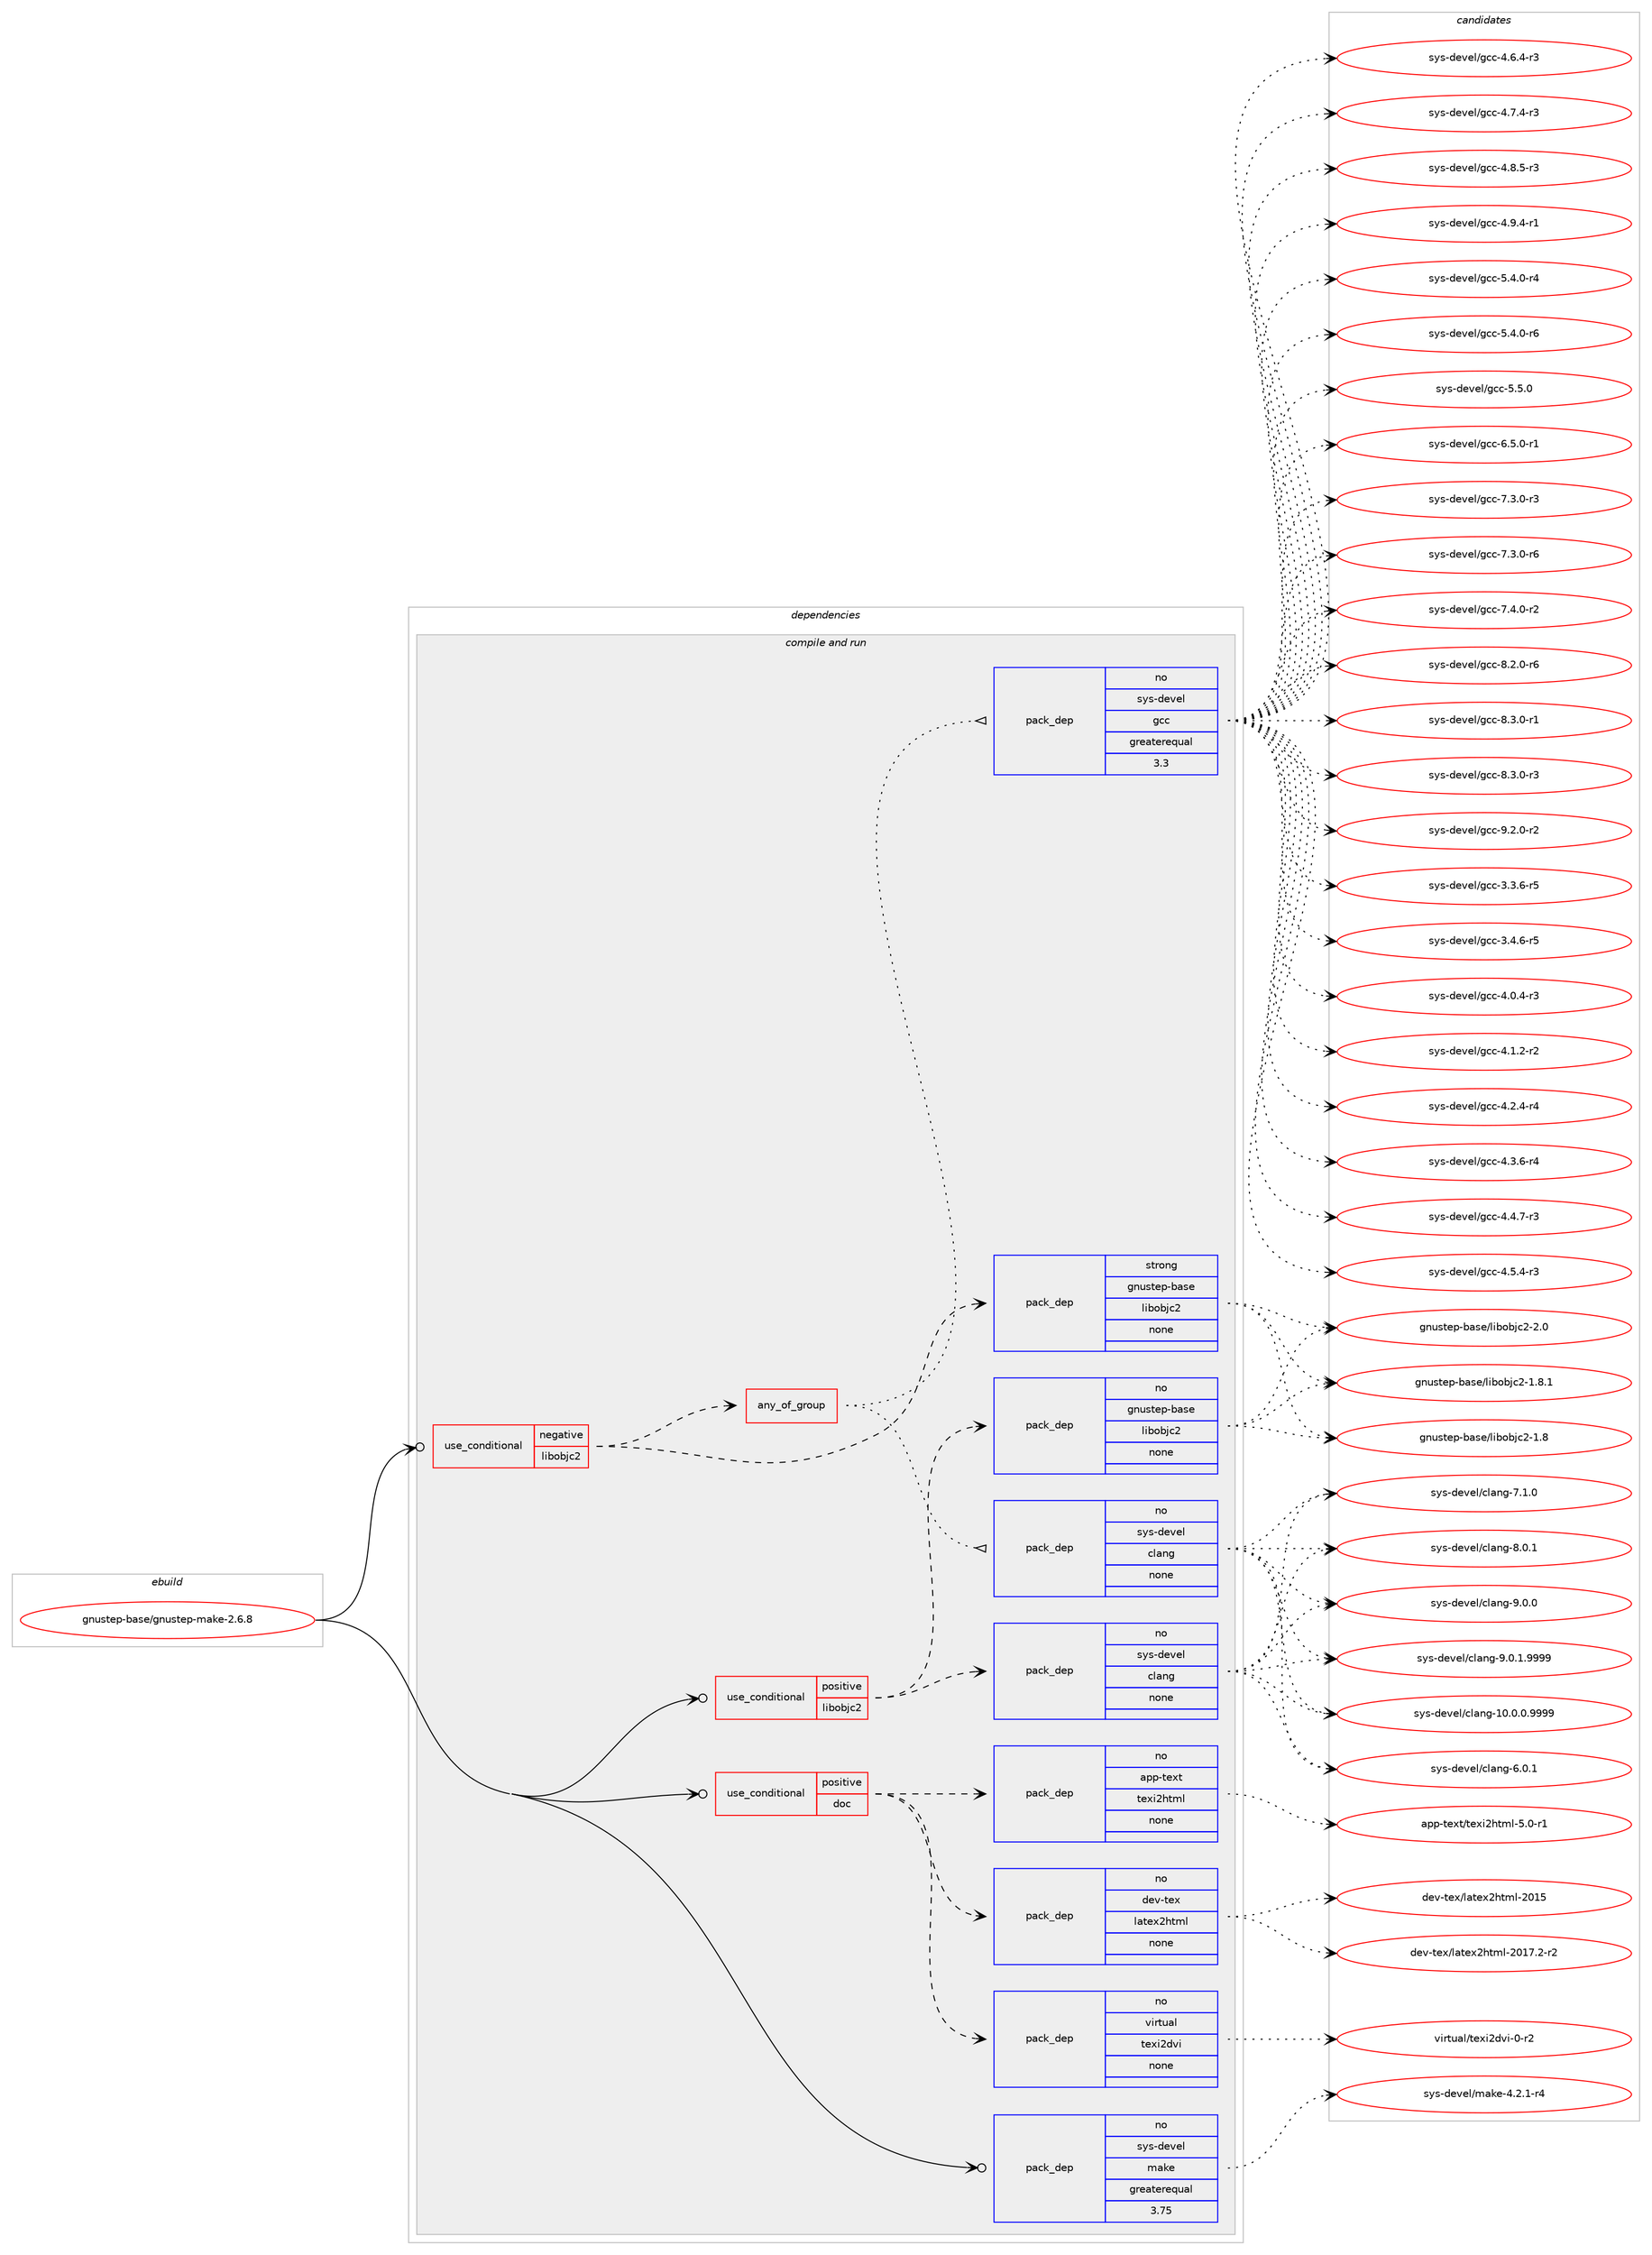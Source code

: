digraph prolog {

# *************
# Graph options
# *************

newrank=true;
concentrate=true;
compound=true;
graph [rankdir=LR,fontname=Helvetica,fontsize=10,ranksep=1.5];#, ranksep=2.5, nodesep=0.2];
edge  [arrowhead=vee];
node  [fontname=Helvetica,fontsize=10];

# **********
# The ebuild
# **********

subgraph cluster_leftcol {
color=gray;
rank=same;
label=<<i>ebuild</i>>;
id [label="gnustep-base/gnustep-make-2.6.8", color=red, width=4, href="../gnustep-base/gnustep-make-2.6.8.svg"];
}

# ****************
# The dependencies
# ****************

subgraph cluster_midcol {
color=gray;
label=<<i>dependencies</i>>;
subgraph cluster_compile {
fillcolor="#eeeeee";
style=filled;
label=<<i>compile</i>>;
}
subgraph cluster_compileandrun {
fillcolor="#eeeeee";
style=filled;
label=<<i>compile and run</i>>;
subgraph cond186249 {
dependency750609 [label=<<TABLE BORDER="0" CELLBORDER="1" CELLSPACING="0" CELLPADDING="4"><TR><TD ROWSPAN="3" CELLPADDING="10">use_conditional</TD></TR><TR><TD>negative</TD></TR><TR><TD>libobjc2</TD></TR></TABLE>>, shape=none, color=red];
subgraph pack551714 {
dependency750610 [label=<<TABLE BORDER="0" CELLBORDER="1" CELLSPACING="0" CELLPADDING="4" WIDTH="220"><TR><TD ROWSPAN="6" CELLPADDING="30">pack_dep</TD></TR><TR><TD WIDTH="110">strong</TD></TR><TR><TD>gnustep-base</TD></TR><TR><TD>libobjc2</TD></TR><TR><TD>none</TD></TR><TR><TD></TD></TR></TABLE>>, shape=none, color=blue];
}
dependency750609:e -> dependency750610:w [weight=20,style="dashed",arrowhead="vee"];
subgraph any12240 {
dependency750611 [label=<<TABLE BORDER="0" CELLBORDER="1" CELLSPACING="0" CELLPADDING="4"><TR><TD CELLPADDING="10">any_of_group</TD></TR></TABLE>>, shape=none, color=red];subgraph pack551715 {
dependency750612 [label=<<TABLE BORDER="0" CELLBORDER="1" CELLSPACING="0" CELLPADDING="4" WIDTH="220"><TR><TD ROWSPAN="6" CELLPADDING="30">pack_dep</TD></TR><TR><TD WIDTH="110">no</TD></TR><TR><TD>sys-devel</TD></TR><TR><TD>gcc</TD></TR><TR><TD>greaterequal</TD></TR><TR><TD>3.3</TD></TR></TABLE>>, shape=none, color=blue];
}
dependency750611:e -> dependency750612:w [weight=20,style="dotted",arrowhead="oinv"];
subgraph pack551716 {
dependency750613 [label=<<TABLE BORDER="0" CELLBORDER="1" CELLSPACING="0" CELLPADDING="4" WIDTH="220"><TR><TD ROWSPAN="6" CELLPADDING="30">pack_dep</TD></TR><TR><TD WIDTH="110">no</TD></TR><TR><TD>sys-devel</TD></TR><TR><TD>clang</TD></TR><TR><TD>none</TD></TR><TR><TD></TD></TR></TABLE>>, shape=none, color=blue];
}
dependency750611:e -> dependency750613:w [weight=20,style="dotted",arrowhead="oinv"];
}
dependency750609:e -> dependency750611:w [weight=20,style="dashed",arrowhead="vee"];
}
id:e -> dependency750609:w [weight=20,style="solid",arrowhead="odotvee"];
subgraph cond186250 {
dependency750614 [label=<<TABLE BORDER="0" CELLBORDER="1" CELLSPACING="0" CELLPADDING="4"><TR><TD ROWSPAN="3" CELLPADDING="10">use_conditional</TD></TR><TR><TD>positive</TD></TR><TR><TD>doc</TD></TR></TABLE>>, shape=none, color=red];
subgraph pack551717 {
dependency750615 [label=<<TABLE BORDER="0" CELLBORDER="1" CELLSPACING="0" CELLPADDING="4" WIDTH="220"><TR><TD ROWSPAN="6" CELLPADDING="30">pack_dep</TD></TR><TR><TD WIDTH="110">no</TD></TR><TR><TD>virtual</TD></TR><TR><TD>texi2dvi</TD></TR><TR><TD>none</TD></TR><TR><TD></TD></TR></TABLE>>, shape=none, color=blue];
}
dependency750614:e -> dependency750615:w [weight=20,style="dashed",arrowhead="vee"];
subgraph pack551718 {
dependency750616 [label=<<TABLE BORDER="0" CELLBORDER="1" CELLSPACING="0" CELLPADDING="4" WIDTH="220"><TR><TD ROWSPAN="6" CELLPADDING="30">pack_dep</TD></TR><TR><TD WIDTH="110">no</TD></TR><TR><TD>dev-tex</TD></TR><TR><TD>latex2html</TD></TR><TR><TD>none</TD></TR><TR><TD></TD></TR></TABLE>>, shape=none, color=blue];
}
dependency750614:e -> dependency750616:w [weight=20,style="dashed",arrowhead="vee"];
subgraph pack551719 {
dependency750617 [label=<<TABLE BORDER="0" CELLBORDER="1" CELLSPACING="0" CELLPADDING="4" WIDTH="220"><TR><TD ROWSPAN="6" CELLPADDING="30">pack_dep</TD></TR><TR><TD WIDTH="110">no</TD></TR><TR><TD>app-text</TD></TR><TR><TD>texi2html</TD></TR><TR><TD>none</TD></TR><TR><TD></TD></TR></TABLE>>, shape=none, color=blue];
}
dependency750614:e -> dependency750617:w [weight=20,style="dashed",arrowhead="vee"];
}
id:e -> dependency750614:w [weight=20,style="solid",arrowhead="odotvee"];
subgraph cond186251 {
dependency750618 [label=<<TABLE BORDER="0" CELLBORDER="1" CELLSPACING="0" CELLPADDING="4"><TR><TD ROWSPAN="3" CELLPADDING="10">use_conditional</TD></TR><TR><TD>positive</TD></TR><TR><TD>libobjc2</TD></TR></TABLE>>, shape=none, color=red];
subgraph pack551720 {
dependency750619 [label=<<TABLE BORDER="0" CELLBORDER="1" CELLSPACING="0" CELLPADDING="4" WIDTH="220"><TR><TD ROWSPAN="6" CELLPADDING="30">pack_dep</TD></TR><TR><TD WIDTH="110">no</TD></TR><TR><TD>gnustep-base</TD></TR><TR><TD>libobjc2</TD></TR><TR><TD>none</TD></TR><TR><TD></TD></TR></TABLE>>, shape=none, color=blue];
}
dependency750618:e -> dependency750619:w [weight=20,style="dashed",arrowhead="vee"];
subgraph pack551721 {
dependency750620 [label=<<TABLE BORDER="0" CELLBORDER="1" CELLSPACING="0" CELLPADDING="4" WIDTH="220"><TR><TD ROWSPAN="6" CELLPADDING="30">pack_dep</TD></TR><TR><TD WIDTH="110">no</TD></TR><TR><TD>sys-devel</TD></TR><TR><TD>clang</TD></TR><TR><TD>none</TD></TR><TR><TD></TD></TR></TABLE>>, shape=none, color=blue];
}
dependency750618:e -> dependency750620:w [weight=20,style="dashed",arrowhead="vee"];
}
id:e -> dependency750618:w [weight=20,style="solid",arrowhead="odotvee"];
subgraph pack551722 {
dependency750621 [label=<<TABLE BORDER="0" CELLBORDER="1" CELLSPACING="0" CELLPADDING="4" WIDTH="220"><TR><TD ROWSPAN="6" CELLPADDING="30">pack_dep</TD></TR><TR><TD WIDTH="110">no</TD></TR><TR><TD>sys-devel</TD></TR><TR><TD>make</TD></TR><TR><TD>greaterequal</TD></TR><TR><TD>3.75</TD></TR></TABLE>>, shape=none, color=blue];
}
id:e -> dependency750621:w [weight=20,style="solid",arrowhead="odotvee"];
}
subgraph cluster_run {
fillcolor="#eeeeee";
style=filled;
label=<<i>run</i>>;
}
}

# **************
# The candidates
# **************

subgraph cluster_choices {
rank=same;
color=gray;
label=<<i>candidates</i>>;

subgraph choice551714 {
color=black;
nodesep=1;
choice103110117115116101112459897115101471081059811198106995045494656 [label="gnustep-base/libobjc2-1.8", color=red, width=4,href="../gnustep-base/libobjc2-1.8.svg"];
choice1031101171151161011124598971151014710810598111981069950454946564649 [label="gnustep-base/libobjc2-1.8.1", color=red, width=4,href="../gnustep-base/libobjc2-1.8.1.svg"];
choice103110117115116101112459897115101471081059811198106995045504648 [label="gnustep-base/libobjc2-2.0", color=red, width=4,href="../gnustep-base/libobjc2-2.0.svg"];
dependency750610:e -> choice103110117115116101112459897115101471081059811198106995045494656:w [style=dotted,weight="100"];
dependency750610:e -> choice1031101171151161011124598971151014710810598111981069950454946564649:w [style=dotted,weight="100"];
dependency750610:e -> choice103110117115116101112459897115101471081059811198106995045504648:w [style=dotted,weight="100"];
}
subgraph choice551715 {
color=black;
nodesep=1;
choice115121115451001011181011084710399994551465146544511453 [label="sys-devel/gcc-3.3.6-r5", color=red, width=4,href="../sys-devel/gcc-3.3.6-r5.svg"];
choice115121115451001011181011084710399994551465246544511453 [label="sys-devel/gcc-3.4.6-r5", color=red, width=4,href="../sys-devel/gcc-3.4.6-r5.svg"];
choice115121115451001011181011084710399994552464846524511451 [label="sys-devel/gcc-4.0.4-r3", color=red, width=4,href="../sys-devel/gcc-4.0.4-r3.svg"];
choice115121115451001011181011084710399994552464946504511450 [label="sys-devel/gcc-4.1.2-r2", color=red, width=4,href="../sys-devel/gcc-4.1.2-r2.svg"];
choice115121115451001011181011084710399994552465046524511452 [label="sys-devel/gcc-4.2.4-r4", color=red, width=4,href="../sys-devel/gcc-4.2.4-r4.svg"];
choice115121115451001011181011084710399994552465146544511452 [label="sys-devel/gcc-4.3.6-r4", color=red, width=4,href="../sys-devel/gcc-4.3.6-r4.svg"];
choice115121115451001011181011084710399994552465246554511451 [label="sys-devel/gcc-4.4.7-r3", color=red, width=4,href="../sys-devel/gcc-4.4.7-r3.svg"];
choice115121115451001011181011084710399994552465346524511451 [label="sys-devel/gcc-4.5.4-r3", color=red, width=4,href="../sys-devel/gcc-4.5.4-r3.svg"];
choice115121115451001011181011084710399994552465446524511451 [label="sys-devel/gcc-4.6.4-r3", color=red, width=4,href="../sys-devel/gcc-4.6.4-r3.svg"];
choice115121115451001011181011084710399994552465546524511451 [label="sys-devel/gcc-4.7.4-r3", color=red, width=4,href="../sys-devel/gcc-4.7.4-r3.svg"];
choice115121115451001011181011084710399994552465646534511451 [label="sys-devel/gcc-4.8.5-r3", color=red, width=4,href="../sys-devel/gcc-4.8.5-r3.svg"];
choice115121115451001011181011084710399994552465746524511449 [label="sys-devel/gcc-4.9.4-r1", color=red, width=4,href="../sys-devel/gcc-4.9.4-r1.svg"];
choice115121115451001011181011084710399994553465246484511452 [label="sys-devel/gcc-5.4.0-r4", color=red, width=4,href="../sys-devel/gcc-5.4.0-r4.svg"];
choice115121115451001011181011084710399994553465246484511454 [label="sys-devel/gcc-5.4.0-r6", color=red, width=4,href="../sys-devel/gcc-5.4.0-r6.svg"];
choice11512111545100101118101108471039999455346534648 [label="sys-devel/gcc-5.5.0", color=red, width=4,href="../sys-devel/gcc-5.5.0.svg"];
choice115121115451001011181011084710399994554465346484511449 [label="sys-devel/gcc-6.5.0-r1", color=red, width=4,href="../sys-devel/gcc-6.5.0-r1.svg"];
choice115121115451001011181011084710399994555465146484511451 [label="sys-devel/gcc-7.3.0-r3", color=red, width=4,href="../sys-devel/gcc-7.3.0-r3.svg"];
choice115121115451001011181011084710399994555465146484511454 [label="sys-devel/gcc-7.3.0-r6", color=red, width=4,href="../sys-devel/gcc-7.3.0-r6.svg"];
choice115121115451001011181011084710399994555465246484511450 [label="sys-devel/gcc-7.4.0-r2", color=red, width=4,href="../sys-devel/gcc-7.4.0-r2.svg"];
choice115121115451001011181011084710399994556465046484511454 [label="sys-devel/gcc-8.2.0-r6", color=red, width=4,href="../sys-devel/gcc-8.2.0-r6.svg"];
choice115121115451001011181011084710399994556465146484511449 [label="sys-devel/gcc-8.3.0-r1", color=red, width=4,href="../sys-devel/gcc-8.3.0-r1.svg"];
choice115121115451001011181011084710399994556465146484511451 [label="sys-devel/gcc-8.3.0-r3", color=red, width=4,href="../sys-devel/gcc-8.3.0-r3.svg"];
choice115121115451001011181011084710399994557465046484511450 [label="sys-devel/gcc-9.2.0-r2", color=red, width=4,href="../sys-devel/gcc-9.2.0-r2.svg"];
dependency750612:e -> choice115121115451001011181011084710399994551465146544511453:w [style=dotted,weight="100"];
dependency750612:e -> choice115121115451001011181011084710399994551465246544511453:w [style=dotted,weight="100"];
dependency750612:e -> choice115121115451001011181011084710399994552464846524511451:w [style=dotted,weight="100"];
dependency750612:e -> choice115121115451001011181011084710399994552464946504511450:w [style=dotted,weight="100"];
dependency750612:e -> choice115121115451001011181011084710399994552465046524511452:w [style=dotted,weight="100"];
dependency750612:e -> choice115121115451001011181011084710399994552465146544511452:w [style=dotted,weight="100"];
dependency750612:e -> choice115121115451001011181011084710399994552465246554511451:w [style=dotted,weight="100"];
dependency750612:e -> choice115121115451001011181011084710399994552465346524511451:w [style=dotted,weight="100"];
dependency750612:e -> choice115121115451001011181011084710399994552465446524511451:w [style=dotted,weight="100"];
dependency750612:e -> choice115121115451001011181011084710399994552465546524511451:w [style=dotted,weight="100"];
dependency750612:e -> choice115121115451001011181011084710399994552465646534511451:w [style=dotted,weight="100"];
dependency750612:e -> choice115121115451001011181011084710399994552465746524511449:w [style=dotted,weight="100"];
dependency750612:e -> choice115121115451001011181011084710399994553465246484511452:w [style=dotted,weight="100"];
dependency750612:e -> choice115121115451001011181011084710399994553465246484511454:w [style=dotted,weight="100"];
dependency750612:e -> choice11512111545100101118101108471039999455346534648:w [style=dotted,weight="100"];
dependency750612:e -> choice115121115451001011181011084710399994554465346484511449:w [style=dotted,weight="100"];
dependency750612:e -> choice115121115451001011181011084710399994555465146484511451:w [style=dotted,weight="100"];
dependency750612:e -> choice115121115451001011181011084710399994555465146484511454:w [style=dotted,weight="100"];
dependency750612:e -> choice115121115451001011181011084710399994555465246484511450:w [style=dotted,weight="100"];
dependency750612:e -> choice115121115451001011181011084710399994556465046484511454:w [style=dotted,weight="100"];
dependency750612:e -> choice115121115451001011181011084710399994556465146484511449:w [style=dotted,weight="100"];
dependency750612:e -> choice115121115451001011181011084710399994556465146484511451:w [style=dotted,weight="100"];
dependency750612:e -> choice115121115451001011181011084710399994557465046484511450:w [style=dotted,weight="100"];
}
subgraph choice551716 {
color=black;
nodesep=1;
choice11512111545100101118101108479910897110103454948464846484657575757 [label="sys-devel/clang-10.0.0.9999", color=red, width=4,href="../sys-devel/clang-10.0.0.9999.svg"];
choice11512111545100101118101108479910897110103455446484649 [label="sys-devel/clang-6.0.1", color=red, width=4,href="../sys-devel/clang-6.0.1.svg"];
choice11512111545100101118101108479910897110103455546494648 [label="sys-devel/clang-7.1.0", color=red, width=4,href="../sys-devel/clang-7.1.0.svg"];
choice11512111545100101118101108479910897110103455646484649 [label="sys-devel/clang-8.0.1", color=red, width=4,href="../sys-devel/clang-8.0.1.svg"];
choice11512111545100101118101108479910897110103455746484648 [label="sys-devel/clang-9.0.0", color=red, width=4,href="../sys-devel/clang-9.0.0.svg"];
choice115121115451001011181011084799108971101034557464846494657575757 [label="sys-devel/clang-9.0.1.9999", color=red, width=4,href="../sys-devel/clang-9.0.1.9999.svg"];
dependency750613:e -> choice11512111545100101118101108479910897110103454948464846484657575757:w [style=dotted,weight="100"];
dependency750613:e -> choice11512111545100101118101108479910897110103455446484649:w [style=dotted,weight="100"];
dependency750613:e -> choice11512111545100101118101108479910897110103455546494648:w [style=dotted,weight="100"];
dependency750613:e -> choice11512111545100101118101108479910897110103455646484649:w [style=dotted,weight="100"];
dependency750613:e -> choice11512111545100101118101108479910897110103455746484648:w [style=dotted,weight="100"];
dependency750613:e -> choice115121115451001011181011084799108971101034557464846494657575757:w [style=dotted,weight="100"];
}
subgraph choice551717 {
color=black;
nodesep=1;
choice11810511411611797108471161011201055010011810545484511450 [label="virtual/texi2dvi-0-r2", color=red, width=4,href="../virtual/texi2dvi-0-r2.svg"];
dependency750615:e -> choice11810511411611797108471161011201055010011810545484511450:w [style=dotted,weight="100"];
}
subgraph choice551718 {
color=black;
nodesep=1;
choice100101118451161011204710897116101120501041161091084550484953 [label="dev-tex/latex2html-2015", color=red, width=4,href="../dev-tex/latex2html-2015.svg"];
choice10010111845116101120471089711610112050104116109108455048495546504511450 [label="dev-tex/latex2html-2017.2-r2", color=red, width=4,href="../dev-tex/latex2html-2017.2-r2.svg"];
dependency750616:e -> choice100101118451161011204710897116101120501041161091084550484953:w [style=dotted,weight="100"];
dependency750616:e -> choice10010111845116101120471089711610112050104116109108455048495546504511450:w [style=dotted,weight="100"];
}
subgraph choice551719 {
color=black;
nodesep=1;
choice97112112451161011201164711610112010550104116109108455346484511449 [label="app-text/texi2html-5.0-r1", color=red, width=4,href="../app-text/texi2html-5.0-r1.svg"];
dependency750617:e -> choice97112112451161011201164711610112010550104116109108455346484511449:w [style=dotted,weight="100"];
}
subgraph choice551720 {
color=black;
nodesep=1;
choice103110117115116101112459897115101471081059811198106995045494656 [label="gnustep-base/libobjc2-1.8", color=red, width=4,href="../gnustep-base/libobjc2-1.8.svg"];
choice1031101171151161011124598971151014710810598111981069950454946564649 [label="gnustep-base/libobjc2-1.8.1", color=red, width=4,href="../gnustep-base/libobjc2-1.8.1.svg"];
choice103110117115116101112459897115101471081059811198106995045504648 [label="gnustep-base/libobjc2-2.0", color=red, width=4,href="../gnustep-base/libobjc2-2.0.svg"];
dependency750619:e -> choice103110117115116101112459897115101471081059811198106995045494656:w [style=dotted,weight="100"];
dependency750619:e -> choice1031101171151161011124598971151014710810598111981069950454946564649:w [style=dotted,weight="100"];
dependency750619:e -> choice103110117115116101112459897115101471081059811198106995045504648:w [style=dotted,weight="100"];
}
subgraph choice551721 {
color=black;
nodesep=1;
choice11512111545100101118101108479910897110103454948464846484657575757 [label="sys-devel/clang-10.0.0.9999", color=red, width=4,href="../sys-devel/clang-10.0.0.9999.svg"];
choice11512111545100101118101108479910897110103455446484649 [label="sys-devel/clang-6.0.1", color=red, width=4,href="../sys-devel/clang-6.0.1.svg"];
choice11512111545100101118101108479910897110103455546494648 [label="sys-devel/clang-7.1.0", color=red, width=4,href="../sys-devel/clang-7.1.0.svg"];
choice11512111545100101118101108479910897110103455646484649 [label="sys-devel/clang-8.0.1", color=red, width=4,href="../sys-devel/clang-8.0.1.svg"];
choice11512111545100101118101108479910897110103455746484648 [label="sys-devel/clang-9.0.0", color=red, width=4,href="../sys-devel/clang-9.0.0.svg"];
choice115121115451001011181011084799108971101034557464846494657575757 [label="sys-devel/clang-9.0.1.9999", color=red, width=4,href="../sys-devel/clang-9.0.1.9999.svg"];
dependency750620:e -> choice11512111545100101118101108479910897110103454948464846484657575757:w [style=dotted,weight="100"];
dependency750620:e -> choice11512111545100101118101108479910897110103455446484649:w [style=dotted,weight="100"];
dependency750620:e -> choice11512111545100101118101108479910897110103455546494648:w [style=dotted,weight="100"];
dependency750620:e -> choice11512111545100101118101108479910897110103455646484649:w [style=dotted,weight="100"];
dependency750620:e -> choice11512111545100101118101108479910897110103455746484648:w [style=dotted,weight="100"];
dependency750620:e -> choice115121115451001011181011084799108971101034557464846494657575757:w [style=dotted,weight="100"];
}
subgraph choice551722 {
color=black;
nodesep=1;
choice1151211154510010111810110847109971071014552465046494511452 [label="sys-devel/make-4.2.1-r4", color=red, width=4,href="../sys-devel/make-4.2.1-r4.svg"];
dependency750621:e -> choice1151211154510010111810110847109971071014552465046494511452:w [style=dotted,weight="100"];
}
}

}
